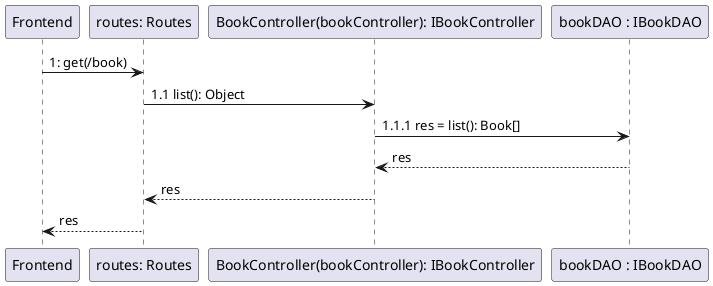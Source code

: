 @startuml es2
skinparam class {
    BackgroundColor Snow
    BorderColor Black
}

Frontend -> "routes: Routes" : 1: get(/book)

"routes: Routes" -> "BookController(bookController): IBookController" : 1.1 list(): Object
"BookController(bookController): IBookController" -> "bookDAO : IBookDAO" : 1.1.1 res = list(): Book[]
"BookController(bookController): IBookController" <-- "bookDAO : IBookDAO" : res

"routes: Routes" <-- "BookController(bookController): IBookController" : res

"routes: Routes" --> Frontend : res

@enduml
